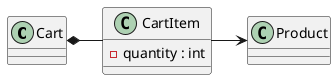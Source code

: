 @startuml
class Cart {
}

Cart *-  CartItem

class CartItem {
  -quantity : int
}

CartItem -> Product

class Product {
}
@enduml